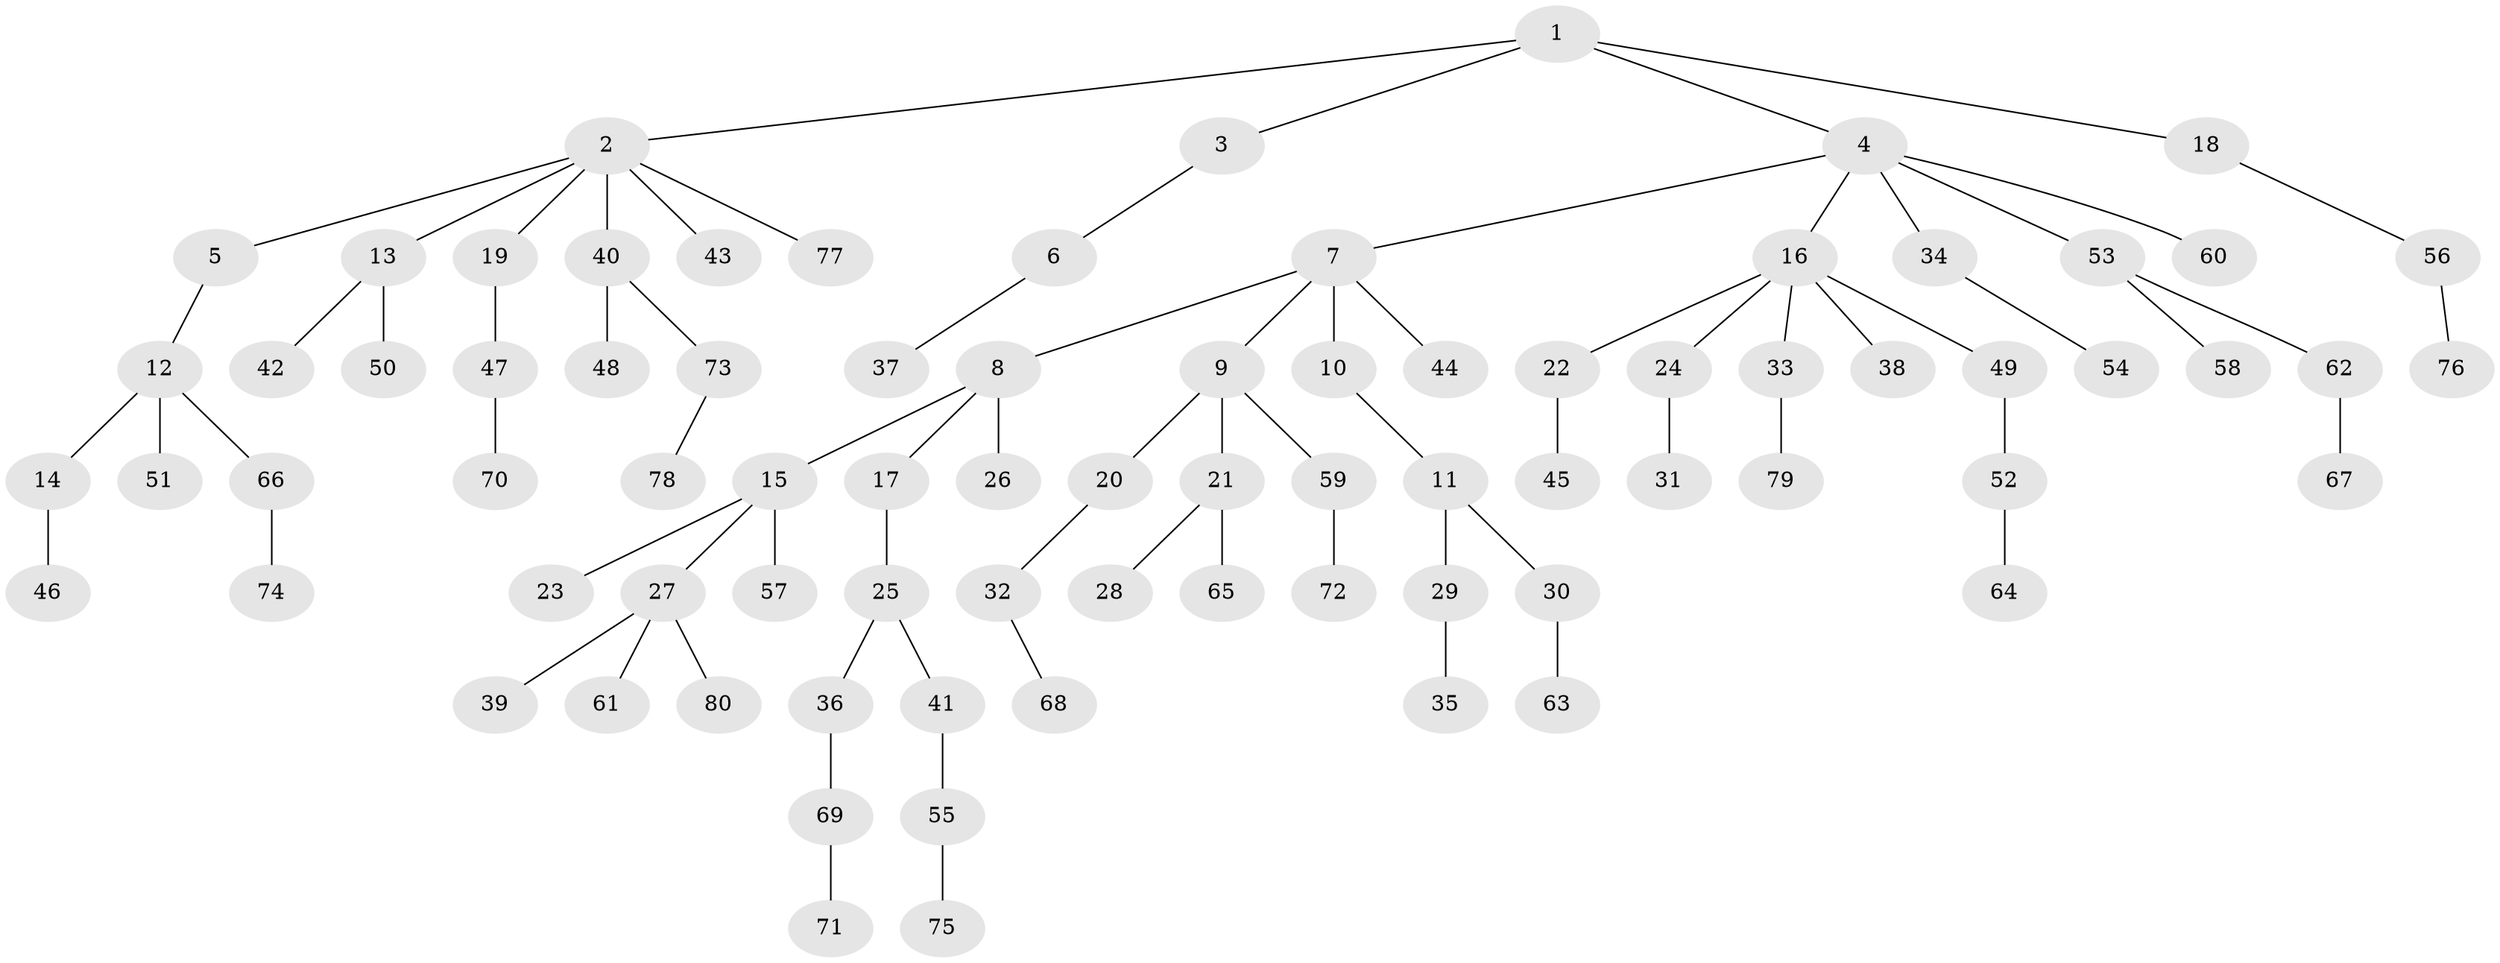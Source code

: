 // Generated by graph-tools (version 1.1) at 2025/11/02/27/25 16:11:25]
// undirected, 80 vertices, 79 edges
graph export_dot {
graph [start="1"]
  node [color=gray90,style=filled];
  1;
  2;
  3;
  4;
  5;
  6;
  7;
  8;
  9;
  10;
  11;
  12;
  13;
  14;
  15;
  16;
  17;
  18;
  19;
  20;
  21;
  22;
  23;
  24;
  25;
  26;
  27;
  28;
  29;
  30;
  31;
  32;
  33;
  34;
  35;
  36;
  37;
  38;
  39;
  40;
  41;
  42;
  43;
  44;
  45;
  46;
  47;
  48;
  49;
  50;
  51;
  52;
  53;
  54;
  55;
  56;
  57;
  58;
  59;
  60;
  61;
  62;
  63;
  64;
  65;
  66;
  67;
  68;
  69;
  70;
  71;
  72;
  73;
  74;
  75;
  76;
  77;
  78;
  79;
  80;
  1 -- 2;
  1 -- 3;
  1 -- 4;
  1 -- 18;
  2 -- 5;
  2 -- 13;
  2 -- 19;
  2 -- 40;
  2 -- 43;
  2 -- 77;
  3 -- 6;
  4 -- 7;
  4 -- 16;
  4 -- 34;
  4 -- 53;
  4 -- 60;
  5 -- 12;
  6 -- 37;
  7 -- 8;
  7 -- 9;
  7 -- 10;
  7 -- 44;
  8 -- 15;
  8 -- 17;
  8 -- 26;
  9 -- 20;
  9 -- 21;
  9 -- 59;
  10 -- 11;
  11 -- 29;
  11 -- 30;
  12 -- 14;
  12 -- 51;
  12 -- 66;
  13 -- 42;
  13 -- 50;
  14 -- 46;
  15 -- 23;
  15 -- 27;
  15 -- 57;
  16 -- 22;
  16 -- 24;
  16 -- 33;
  16 -- 38;
  16 -- 49;
  17 -- 25;
  18 -- 56;
  19 -- 47;
  20 -- 32;
  21 -- 28;
  21 -- 65;
  22 -- 45;
  24 -- 31;
  25 -- 36;
  25 -- 41;
  27 -- 39;
  27 -- 61;
  27 -- 80;
  29 -- 35;
  30 -- 63;
  32 -- 68;
  33 -- 79;
  34 -- 54;
  36 -- 69;
  40 -- 48;
  40 -- 73;
  41 -- 55;
  47 -- 70;
  49 -- 52;
  52 -- 64;
  53 -- 58;
  53 -- 62;
  55 -- 75;
  56 -- 76;
  59 -- 72;
  62 -- 67;
  66 -- 74;
  69 -- 71;
  73 -- 78;
}
